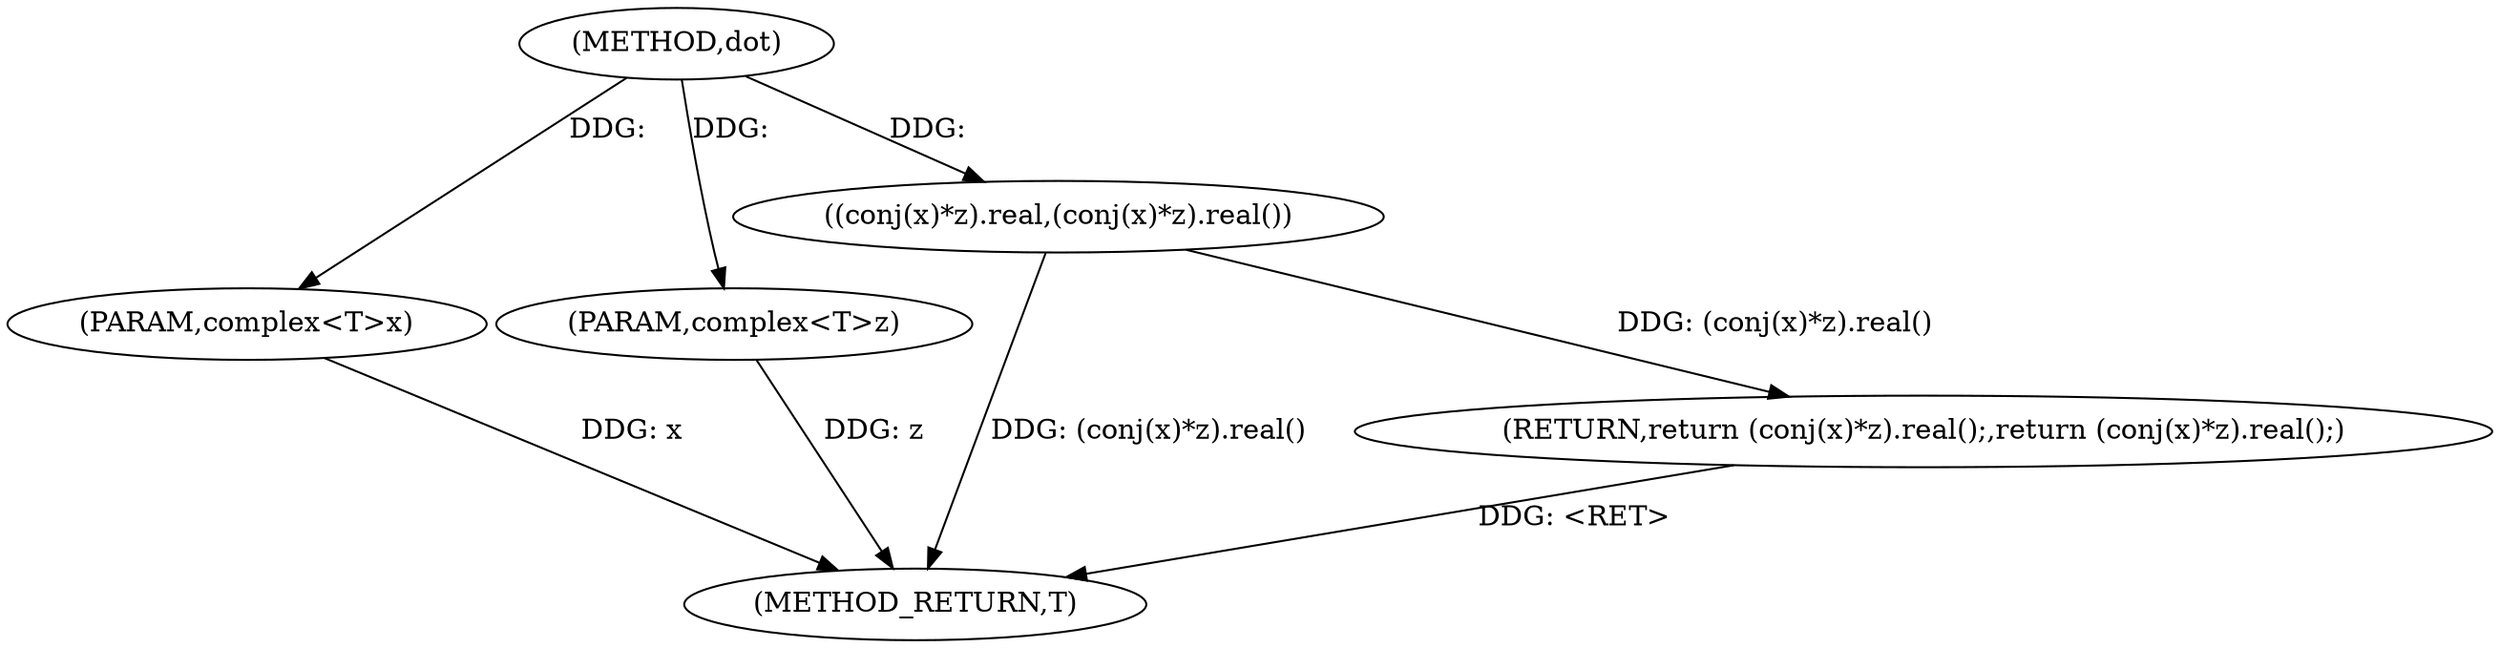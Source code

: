 digraph "dot" {  
"1000425" [label = "(METHOD,dot)" ]
"1000431" [label = "(METHOD_RETURN,T)" ]
"1000426" [label = "(PARAM,complex<T>x)" ]
"1000427" [label = "(PARAM,complex<T>z)" ]
"1000429" [label = "(RETURN,return (conj(x)*z).real();,return (conj(x)*z).real();)" ]
"1000430" [label = "((conj(x)*z).real,(conj(x)*z).real())" ]
  "1000429" -> "1000431"  [ label = "DDG: <RET>"] 
  "1000426" -> "1000431"  [ label = "DDG: x"] 
  "1000427" -> "1000431"  [ label = "DDG: z"] 
  "1000430" -> "1000431"  [ label = "DDG: (conj(x)*z).real()"] 
  "1000425" -> "1000426"  [ label = "DDG: "] 
  "1000425" -> "1000427"  [ label = "DDG: "] 
  "1000430" -> "1000429"  [ label = "DDG: (conj(x)*z).real()"] 
  "1000425" -> "1000430"  [ label = "DDG: "] 
}
